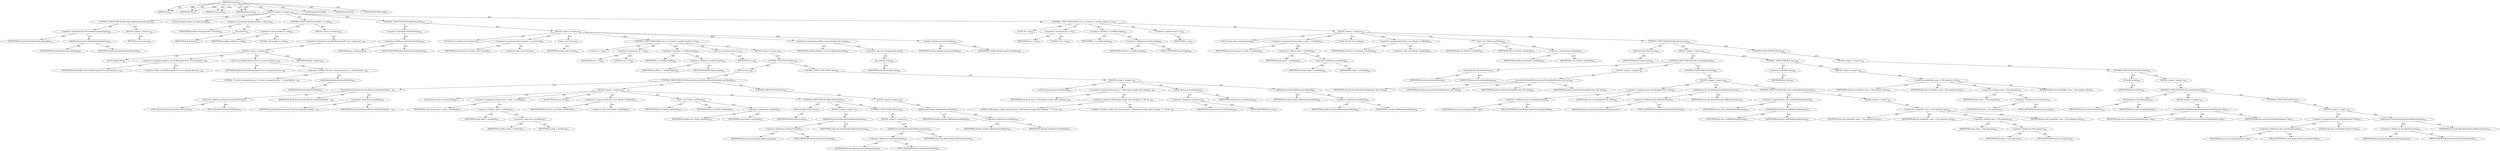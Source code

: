 digraph "scandir" {  
"111669149721" [label = <(METHOD,scandir)<SUB>847</SUB>> ]
"115964117002" [label = <(PARAM,this)<SUB>847</SUB>> ]
"115964117047" [label = <(PARAM,File dir)<SUB>847</SUB>> ]
"115964117048" [label = <(PARAM,String vpath)<SUB>847</SUB>> ]
"115964117049" [label = <(PARAM,boolean fast)<SUB>847</SUB>> ]
"25769803859" [label = <(BLOCK,&lt;empty&gt;,&lt;empty&gt;)<SUB>847</SUB>> ]
"47244640307" [label = <(CONTROL_STRUCTURE,IF,if (fast &amp;&amp; hasBeenScanned(vpath)))<SUB>849</SUB>> ]
"30064771444" [label = <(&lt;operator&gt;.logicalAnd,fast &amp;&amp; hasBeenScanned(vpath))<SUB>849</SUB>> ]
"68719477056" [label = <(IDENTIFIER,fast,fast &amp;&amp; hasBeenScanned(vpath))<SUB>849</SUB>> ]
"30064771445" [label = <(hasBeenScanned,this.hasBeenScanned(vpath))<SUB>849</SUB>> ]
"68719476765" [label = <(IDENTIFIER,this,this.hasBeenScanned(vpath))<SUB>849</SUB>> ]
"68719477057" [label = <(IDENTIFIER,vpath,this.hasBeenScanned(vpath))<SUB>849</SUB>> ]
"25769803860" [label = <(BLOCK,&lt;empty&gt;,&lt;empty&gt;)<SUB>849</SUB>> ]
"146028888079" [label = <(RETURN,return;,return;)<SUB>850</SUB>> ]
"94489280540" [label = <(LOCAL,String[] newfiles: java.lang.String[])<SUB>852</SUB>> ]
"30064771446" [label = <(&lt;operator&gt;.assignment,String[] newfiles = dir.list())<SUB>852</SUB>> ]
"68719477058" [label = <(IDENTIFIER,newfiles,String[] newfiles = dir.list())<SUB>852</SUB>> ]
"30064771447" [label = <(list,dir.list())<SUB>852</SUB>> ]
"68719477059" [label = <(IDENTIFIER,dir,dir.list())<SUB>852</SUB>> ]
"47244640308" [label = <(CONTROL_STRUCTURE,IF,if (newfiles == null))<SUB>854</SUB>> ]
"30064771448" [label = <(&lt;operator&gt;.equals,newfiles == null)<SUB>854</SUB>> ]
"68719477060" [label = <(IDENTIFIER,newfiles,newfiles == null)<SUB>854</SUB>> ]
"90194313276" [label = <(LITERAL,null,newfiles == null)<SUB>854</SUB>> ]
"25769803861" [label = <(BLOCK,&lt;empty&gt;,&lt;empty&gt;)<SUB>854</SUB>> ]
"30064771449" [label = <(&lt;operator&gt;.throw,throw new BuildException(&quot;IO error scanning dir...)<SUB>862</SUB>> ]
"25769803862" [label = <(BLOCK,&lt;empty&gt;,&lt;empty&gt;)<SUB>862</SUB>> ]
"94489280541" [label = <(LOCAL,$obj8: ANY)<SUB>862</SUB>> ]
"30064771450" [label = <(&lt;operator&gt;.assignment,$obj8 = new BuildException(&quot;IO error scanning d...)<SUB>862</SUB>> ]
"68719477061" [label = <(IDENTIFIER,$obj8,$obj8 = new BuildException(&quot;IO error scanning d...)<SUB>862</SUB>> ]
"30064771451" [label = <(&lt;operator&gt;.alloc,new BuildException(&quot;IO error scanning directory...)<SUB>862</SUB>> ]
"30064771452" [label = <(&lt;init&gt;,new BuildException(&quot;IO error scanning directory...)<SUB>862</SUB>> ]
"68719477062" [label = <(IDENTIFIER,$obj8,new BuildException(&quot;IO error scanning directory...)<SUB>862</SUB>> ]
"30064771453" [label = <(&lt;operator&gt;.addition,&quot;IO error scanning directory &quot; + dir.getAbsolut...)<SUB>862</SUB>> ]
"90194313277" [label = <(LITERAL,&quot;IO error scanning directory &quot;,&quot;IO error scanning directory &quot; + dir.getAbsolut...)<SUB>862</SUB>> ]
"30064771454" [label = <(getAbsolutePath,dir.getAbsolutePath())<SUB>863</SUB>> ]
"68719477063" [label = <(IDENTIFIER,dir,dir.getAbsolutePath())<SUB>863</SUB>> ]
"68719477064" [label = <(IDENTIFIER,$obj8,&lt;empty&gt;)<SUB>862</SUB>> ]
"47244640309" [label = <(CONTROL_STRUCTURE,IF,if (!followSymlinks))<SUB>866</SUB>> ]
"30064771455" [label = <(&lt;operator&gt;.logicalNot,!followSymlinks)<SUB>866</SUB>> ]
"30064771456" [label = <(&lt;operator&gt;.fieldAccess,this.followSymlinks)<SUB>866</SUB>> ]
"68719477065" [label = <(IDENTIFIER,this,!followSymlinks)> ]
"55834574959" [label = <(FIELD_IDENTIFIER,followSymlinks,followSymlinks)<SUB>866</SUB>> ]
"25769803863" [label = <(BLOCK,&lt;empty&gt;,&lt;empty&gt;)<SUB>866</SUB>> ]
"94489280542" [label = <(LOCAL,Vector noLinks: java.util.Vector)<SUB>867</SUB>> ]
"30064771457" [label = <(&lt;operator&gt;.assignment,Vector noLinks = new Vector())<SUB>867</SUB>> ]
"68719477066" [label = <(IDENTIFIER,noLinks,Vector noLinks = new Vector())<SUB>867</SUB>> ]
"30064771458" [label = <(&lt;operator&gt;.alloc,new Vector())<SUB>867</SUB>> ]
"30064771459" [label = <(&lt;init&gt;,new Vector())<SUB>867</SUB>> ]
"68719477067" [label = <(IDENTIFIER,noLinks,new Vector())<SUB>867</SUB>> ]
"47244640310" [label = <(CONTROL_STRUCTURE,FOR,for (int i = 0; Some(i &lt; newfiles.length); i++))<SUB>868</SUB>> ]
"94489280543" [label = <(LOCAL,int i: int)<SUB>868</SUB>> ]
"30064771460" [label = <(&lt;operator&gt;.assignment,int i = 0)<SUB>868</SUB>> ]
"68719477068" [label = <(IDENTIFIER,i,int i = 0)<SUB>868</SUB>> ]
"90194313278" [label = <(LITERAL,0,int i = 0)<SUB>868</SUB>> ]
"30064771461" [label = <(&lt;operator&gt;.lessThan,i &lt; newfiles.length)<SUB>868</SUB>> ]
"68719477069" [label = <(IDENTIFIER,i,i &lt; newfiles.length)<SUB>868</SUB>> ]
"30064771462" [label = <(&lt;operator&gt;.fieldAccess,newfiles.length)<SUB>868</SUB>> ]
"68719477070" [label = <(IDENTIFIER,newfiles,i &lt; newfiles.length)<SUB>868</SUB>> ]
"55834574960" [label = <(FIELD_IDENTIFIER,length,length)<SUB>868</SUB>> ]
"30064771463" [label = <(&lt;operator&gt;.postIncrement,i++)<SUB>868</SUB>> ]
"68719477071" [label = <(IDENTIFIER,i,i++)<SUB>868</SUB>> ]
"25769803864" [label = <(BLOCK,&lt;empty&gt;,&lt;empty&gt;)<SUB>868</SUB>> ]
"47244640311" [label = <(CONTROL_STRUCTURE,TRY,try)<SUB>869</SUB>> ]
"25769803865" [label = <(BLOCK,try,try)<SUB>869</SUB>> ]
"47244640312" [label = <(CONTROL_STRUCTURE,IF,if (DirectoryScanner.fileUtils.isSymbolicLink(dir, newfiles[i])))<SUB>870</SUB>> ]
"30064771464" [label = <(isSymbolicLink,DirectoryScanner.fileUtils.isSymbolicLink(dir, ...)<SUB>870</SUB>> ]
"30064771465" [label = <(&lt;operator&gt;.fieldAccess,DirectoryScanner.fileUtils)<SUB>870</SUB>> ]
"180388626449" [label = <(TYPE_REF,DirectoryScanner,DirectoryScanner)<SUB>870</SUB>> ]
"55834574961" [label = <(FIELD_IDENTIFIER,fileUtils,fileUtils)<SUB>870</SUB>> ]
"68719477072" [label = <(IDENTIFIER,dir,DirectoryScanner.fileUtils.isSymbolicLink(dir, ...)<SUB>870</SUB>> ]
"30064771466" [label = <(&lt;operator&gt;.indexAccess,newfiles[i])<SUB>870</SUB>> ]
"68719477073" [label = <(IDENTIFIER,newfiles,DirectoryScanner.fileUtils.isSymbolicLink(dir, ...)<SUB>870</SUB>> ]
"68719477074" [label = <(IDENTIFIER,i,DirectoryScanner.fileUtils.isSymbolicLink(dir, ...)<SUB>870</SUB>> ]
"25769803866" [label = <(BLOCK,&lt;empty&gt;,&lt;empty&gt;)<SUB>870</SUB>> ]
"94489280544" [label = <(LOCAL,String name: java.lang.String)<SUB>871</SUB>> ]
"30064771467" [label = <(&lt;operator&gt;.assignment,String name = vpath + newfiles[i])<SUB>871</SUB>> ]
"68719477075" [label = <(IDENTIFIER,name,String name = vpath + newfiles[i])<SUB>871</SUB>> ]
"30064771468" [label = <(&lt;operator&gt;.addition,vpath + newfiles[i])<SUB>871</SUB>> ]
"68719477076" [label = <(IDENTIFIER,vpath,vpath + newfiles[i])<SUB>871</SUB>> ]
"30064771469" [label = <(&lt;operator&gt;.indexAccess,newfiles[i])<SUB>871</SUB>> ]
"68719477077" [label = <(IDENTIFIER,newfiles,vpath + newfiles[i])<SUB>871</SUB>> ]
"68719477078" [label = <(IDENTIFIER,i,vpath + newfiles[i])<SUB>871</SUB>> ]
"94489280545" [label = <(LOCAL,File file: java.io.File)<SUB>872</SUB>> ]
"30064771470" [label = <(&lt;operator&gt;.assignment,File file = new File(dir, newfiles[i]))<SUB>872</SUB>> ]
"68719477079" [label = <(IDENTIFIER,file,File file = new File(dir, newfiles[i]))<SUB>872</SUB>> ]
"30064771471" [label = <(&lt;operator&gt;.alloc,new File(dir, newfiles[i]))<SUB>872</SUB>> ]
"30064771472" [label = <(&lt;init&gt;,new File(dir, newfiles[i]))<SUB>872</SUB>> ]
"68719477080" [label = <(IDENTIFIER,file,new File(dir, newfiles[i]))<SUB>872</SUB>> ]
"68719477081" [label = <(IDENTIFIER,dir,new File(dir, newfiles[i]))<SUB>872</SUB>> ]
"30064771473" [label = <(&lt;operator&gt;.indexAccess,newfiles[i])<SUB>872</SUB>> ]
"68719477082" [label = <(IDENTIFIER,newfiles,new File(dir, newfiles[i]))<SUB>872</SUB>> ]
"68719477083" [label = <(IDENTIFIER,i,new File(dir, newfiles[i]))<SUB>872</SUB>> ]
"47244640313" [label = <(CONTROL_STRUCTURE,IF,if (file.isDirectory()))<SUB>873</SUB>> ]
"30064771474" [label = <(isDirectory,file.isDirectory())<SUB>873</SUB>> ]
"68719477084" [label = <(IDENTIFIER,file,file.isDirectory())<SUB>873</SUB>> ]
"25769803867" [label = <(BLOCK,&lt;empty&gt;,&lt;empty&gt;)<SUB>873</SUB>> ]
"30064771475" [label = <(addElement,this.dirsExcluded.addElement(name))<SUB>874</SUB>> ]
"30064771476" [label = <(&lt;operator&gt;.fieldAccess,this.dirsExcluded)<SUB>874</SUB>> ]
"68719477085" [label = <(IDENTIFIER,this,this.dirsExcluded.addElement(name))> ]
"55834574962" [label = <(FIELD_IDENTIFIER,dirsExcluded,dirsExcluded)<SUB>874</SUB>> ]
"68719477086" [label = <(IDENTIFIER,name,this.dirsExcluded.addElement(name))<SUB>874</SUB>> ]
"47244640314" [label = <(CONTROL_STRUCTURE,ELSE,else)<SUB>875</SUB>> ]
"25769803868" [label = <(BLOCK,&lt;empty&gt;,&lt;empty&gt;)<SUB>875</SUB>> ]
"30064771477" [label = <(addElement,this.filesExcluded.addElement(name))<SUB>876</SUB>> ]
"30064771478" [label = <(&lt;operator&gt;.fieldAccess,this.filesExcluded)<SUB>876</SUB>> ]
"68719477087" [label = <(IDENTIFIER,this,this.filesExcluded.addElement(name))> ]
"55834574963" [label = <(FIELD_IDENTIFIER,filesExcluded,filesExcluded)<SUB>876</SUB>> ]
"68719477088" [label = <(IDENTIFIER,name,this.filesExcluded.addElement(name))<SUB>876</SUB>> ]
"47244640315" [label = <(CONTROL_STRUCTURE,ELSE,else)<SUB>878</SUB>> ]
"25769803869" [label = <(BLOCK,&lt;empty&gt;,&lt;empty&gt;)<SUB>878</SUB>> ]
"30064771479" [label = <(addElement,noLinks.addElement(newfiles[i]))<SUB>879</SUB>> ]
"68719477089" [label = <(IDENTIFIER,noLinks,noLinks.addElement(newfiles[i]))<SUB>879</SUB>> ]
"30064771480" [label = <(&lt;operator&gt;.indexAccess,newfiles[i])<SUB>879</SUB>> ]
"68719477090" [label = <(IDENTIFIER,newfiles,noLinks.addElement(newfiles[i]))<SUB>879</SUB>> ]
"68719477091" [label = <(IDENTIFIER,i,noLinks.addElement(newfiles[i]))<SUB>879</SUB>> ]
"47244640316" [label = <(CONTROL_STRUCTURE,CATCH,catch)<SUB>881</SUB>> ]
"25769803870" [label = <(BLOCK,&lt;empty&gt;,&lt;empty&gt;)<SUB>881</SUB>> ]
"94489280546" [label = <(LOCAL,String msg: java.lang.String)<SUB>882</SUB>> ]
"30064771481" [label = <(&lt;operator&gt;.assignment,String msg = &quot;IOException caught while checking...)<SUB>882</SUB>> ]
"68719477092" [label = <(IDENTIFIER,msg,String msg = &quot;IOException caught while checking...)<SUB>882</SUB>> ]
"30064771482" [label = <(&lt;operator&gt;.addition,&quot;IOException caught while checking &quot; + &quot;for lin...)<SUB>882</SUB>> ]
"90194313279" [label = <(LITERAL,&quot;IOException caught while checking &quot;,&quot;IOException caught while checking &quot; + &quot;for lin...)<SUB>882</SUB>> ]
"90194313280" [label = <(LITERAL,&quot;for links, couldn't get canonical path!&quot;,&quot;IOException caught while checking &quot; + &quot;for lin...)<SUB>883</SUB>> ]
"30064771483" [label = <(println,System.err.println(msg))<SUB>885</SUB>> ]
"30064771484" [label = <(&lt;operator&gt;.fieldAccess,System.err)<SUB>885</SUB>> ]
"68719477093" [label = <(IDENTIFIER,System,System.err.println(msg))<SUB>885</SUB>> ]
"55834574964" [label = <(FIELD_IDENTIFIER,err,err)<SUB>885</SUB>> ]
"68719477094" [label = <(IDENTIFIER,msg,System.err.println(msg))<SUB>885</SUB>> ]
"30064771485" [label = <(addElement,noLinks.addElement(newfiles[i]))<SUB>886</SUB>> ]
"68719477095" [label = <(IDENTIFIER,noLinks,noLinks.addElement(newfiles[i]))<SUB>886</SUB>> ]
"30064771486" [label = <(&lt;operator&gt;.indexAccess,newfiles[i])<SUB>886</SUB>> ]
"68719477096" [label = <(IDENTIFIER,newfiles,noLinks.addElement(newfiles[i]))<SUB>886</SUB>> ]
"68719477097" [label = <(IDENTIFIER,i,noLinks.addElement(newfiles[i]))<SUB>886</SUB>> ]
"30064771487" [label = <(&lt;operator&gt;.assignment,newfiles = new String[noLinks.size()])<SUB>889</SUB>> ]
"68719477098" [label = <(IDENTIFIER,newfiles,newfiles = new String[noLinks.size()])<SUB>889</SUB>> ]
"30064771488" [label = <(&lt;operator&gt;.alloc,new String[noLinks.size()])> ]
"30064771489" [label = <(size,noLinks.size())<SUB>889</SUB>> ]
"68719477099" [label = <(IDENTIFIER,noLinks,noLinks.size())<SUB>889</SUB>> ]
"30064771490" [label = <(copyInto,noLinks.copyInto(newfiles))<SUB>890</SUB>> ]
"68719477100" [label = <(IDENTIFIER,noLinks,noLinks.copyInto(newfiles))<SUB>890</SUB>> ]
"68719477101" [label = <(IDENTIFIER,newfiles,noLinks.copyInto(newfiles))<SUB>890</SUB>> ]
"47244640317" [label = <(CONTROL_STRUCTURE,FOR,for (int i = 0; Some(i &lt; newfiles.length); i++))<SUB>893</SUB>> ]
"94489280547" [label = <(LOCAL,int i: int)<SUB>893</SUB>> ]
"30064771491" [label = <(&lt;operator&gt;.assignment,int i = 0)<SUB>893</SUB>> ]
"68719477102" [label = <(IDENTIFIER,i,int i = 0)<SUB>893</SUB>> ]
"90194313281" [label = <(LITERAL,0,int i = 0)<SUB>893</SUB>> ]
"30064771492" [label = <(&lt;operator&gt;.lessThan,i &lt; newfiles.length)<SUB>893</SUB>> ]
"68719477103" [label = <(IDENTIFIER,i,i &lt; newfiles.length)<SUB>893</SUB>> ]
"30064771493" [label = <(&lt;operator&gt;.fieldAccess,newfiles.length)<SUB>893</SUB>> ]
"68719477104" [label = <(IDENTIFIER,newfiles,i &lt; newfiles.length)<SUB>893</SUB>> ]
"55834574965" [label = <(FIELD_IDENTIFIER,length,length)<SUB>893</SUB>> ]
"30064771494" [label = <(&lt;operator&gt;.postIncrement,i++)<SUB>893</SUB>> ]
"68719477105" [label = <(IDENTIFIER,i,i++)<SUB>893</SUB>> ]
"25769803871" [label = <(BLOCK,&lt;empty&gt;,&lt;empty&gt;)<SUB>893</SUB>> ]
"94489280548" [label = <(LOCAL,String name: java.lang.String)<SUB>894</SUB>> ]
"30064771495" [label = <(&lt;operator&gt;.assignment,String name = vpath + newfiles[i])<SUB>894</SUB>> ]
"68719477106" [label = <(IDENTIFIER,name,String name = vpath + newfiles[i])<SUB>894</SUB>> ]
"30064771496" [label = <(&lt;operator&gt;.addition,vpath + newfiles[i])<SUB>894</SUB>> ]
"68719477107" [label = <(IDENTIFIER,vpath,vpath + newfiles[i])<SUB>894</SUB>> ]
"30064771497" [label = <(&lt;operator&gt;.indexAccess,newfiles[i])<SUB>894</SUB>> ]
"68719477108" [label = <(IDENTIFIER,newfiles,vpath + newfiles[i])<SUB>894</SUB>> ]
"68719477109" [label = <(IDENTIFIER,i,vpath + newfiles[i])<SUB>894</SUB>> ]
"94489280549" [label = <(LOCAL,File file: java.io.File)<SUB>895</SUB>> ]
"30064771498" [label = <(&lt;operator&gt;.assignment,File file = new File(dir, newfiles[i]))<SUB>895</SUB>> ]
"68719477110" [label = <(IDENTIFIER,file,File file = new File(dir, newfiles[i]))<SUB>895</SUB>> ]
"30064771499" [label = <(&lt;operator&gt;.alloc,new File(dir, newfiles[i]))<SUB>895</SUB>> ]
"30064771500" [label = <(&lt;init&gt;,new File(dir, newfiles[i]))<SUB>895</SUB>> ]
"68719477111" [label = <(IDENTIFIER,file,new File(dir, newfiles[i]))<SUB>895</SUB>> ]
"68719477112" [label = <(IDENTIFIER,dir,new File(dir, newfiles[i]))<SUB>895</SUB>> ]
"30064771501" [label = <(&lt;operator&gt;.indexAccess,newfiles[i])<SUB>895</SUB>> ]
"68719477113" [label = <(IDENTIFIER,newfiles,new File(dir, newfiles[i]))<SUB>895</SUB>> ]
"68719477114" [label = <(IDENTIFIER,i,new File(dir, newfiles[i]))<SUB>895</SUB>> ]
"47244640318" [label = <(CONTROL_STRUCTURE,IF,if (file.isDirectory()))<SUB>896</SUB>> ]
"30064771502" [label = <(isDirectory,file.isDirectory())<SUB>896</SUB>> ]
"68719477115" [label = <(IDENTIFIER,file,file.isDirectory())<SUB>896</SUB>> ]
"25769803872" [label = <(BLOCK,&lt;empty&gt;,&lt;empty&gt;)<SUB>896</SUB>> ]
"47244640319" [label = <(CONTROL_STRUCTURE,IF,if (this.isIncluded(name)))<SUB>897</SUB>> ]
"30064771503" [label = <(isIncluded,this.isIncluded(name))<SUB>897</SUB>> ]
"68719476766" [label = <(IDENTIFIER,this,this.isIncluded(name))<SUB>897</SUB>> ]
"68719477116" [label = <(IDENTIFIER,name,this.isIncluded(name))<SUB>897</SUB>> ]
"25769803873" [label = <(BLOCK,&lt;empty&gt;,&lt;empty&gt;)<SUB>897</SUB>> ]
"30064771504" [label = <(accountForIncludedDir,this.accountForIncludedDir(name, file, fast))<SUB>898</SUB>> ]
"68719476767" [label = <(IDENTIFIER,this,this.accountForIncludedDir(name, file, fast))<SUB>898</SUB>> ]
"68719477117" [label = <(IDENTIFIER,name,this.accountForIncludedDir(name, file, fast))<SUB>898</SUB>> ]
"68719477118" [label = <(IDENTIFIER,file,this.accountForIncludedDir(name, file, fast))<SUB>898</SUB>> ]
"68719477119" [label = <(IDENTIFIER,fast,this.accountForIncludedDir(name, file, fast))<SUB>898</SUB>> ]
"47244640320" [label = <(CONTROL_STRUCTURE,ELSE,else)<SUB>899</SUB>> ]
"25769803874" [label = <(BLOCK,&lt;empty&gt;,&lt;empty&gt;)<SUB>899</SUB>> ]
"30064771505" [label = <(&lt;operator&gt;.assignment,this.everythingIncluded = false)<SUB>900</SUB>> ]
"30064771506" [label = <(&lt;operator&gt;.fieldAccess,this.everythingIncluded)<SUB>900</SUB>> ]
"68719477120" [label = <(IDENTIFIER,this,this.everythingIncluded = false)> ]
"55834574966" [label = <(FIELD_IDENTIFIER,everythingIncluded,everythingIncluded)<SUB>900</SUB>> ]
"90194313282" [label = <(LITERAL,false,this.everythingIncluded = false)<SUB>900</SUB>> ]
"30064771507" [label = <(addElement,this.dirsNotIncluded.addElement(name))<SUB>901</SUB>> ]
"30064771508" [label = <(&lt;operator&gt;.fieldAccess,this.dirsNotIncluded)<SUB>901</SUB>> ]
"68719477121" [label = <(IDENTIFIER,this,this.dirsNotIncluded.addElement(name))> ]
"55834574967" [label = <(FIELD_IDENTIFIER,dirsNotIncluded,dirsNotIncluded)<SUB>901</SUB>> ]
"68719477122" [label = <(IDENTIFIER,name,this.dirsNotIncluded.addElement(name))<SUB>901</SUB>> ]
"47244640321" [label = <(CONTROL_STRUCTURE,IF,if (fast &amp;&amp; couldHoldIncluded(name)))<SUB>902</SUB>> ]
"30064771509" [label = <(&lt;operator&gt;.logicalAnd,fast &amp;&amp; couldHoldIncluded(name))<SUB>902</SUB>> ]
"68719477123" [label = <(IDENTIFIER,fast,fast &amp;&amp; couldHoldIncluded(name))<SUB>902</SUB>> ]
"30064771510" [label = <(couldHoldIncluded,this.couldHoldIncluded(name))<SUB>902</SUB>> ]
"68719476768" [label = <(IDENTIFIER,this,this.couldHoldIncluded(name))<SUB>902</SUB>> ]
"68719477124" [label = <(IDENTIFIER,name,this.couldHoldIncluded(name))<SUB>902</SUB>> ]
"25769803875" [label = <(BLOCK,&lt;empty&gt;,&lt;empty&gt;)<SUB>902</SUB>> ]
"30064771511" [label = <(scandir,this.scandir(file, name + File.separator, fast))<SUB>903</SUB>> ]
"68719476769" [label = <(IDENTIFIER,this,this.scandir(file, name + File.separator, fast))<SUB>903</SUB>> ]
"68719477125" [label = <(IDENTIFIER,file,this.scandir(file, name + File.separator, fast))<SUB>903</SUB>> ]
"30064771512" [label = <(&lt;operator&gt;.addition,name + File.separator)<SUB>903</SUB>> ]
"68719477126" [label = <(IDENTIFIER,name,name + File.separator)<SUB>903</SUB>> ]
"30064771513" [label = <(&lt;operator&gt;.fieldAccess,File.separator)<SUB>903</SUB>> ]
"68719477127" [label = <(IDENTIFIER,File,name + File.separator)<SUB>903</SUB>> ]
"55834574968" [label = <(FIELD_IDENTIFIER,separator,separator)<SUB>903</SUB>> ]
"68719477128" [label = <(IDENTIFIER,fast,this.scandir(file, name + File.separator, fast))<SUB>903</SUB>> ]
"47244640322" [label = <(CONTROL_STRUCTURE,IF,if (!fast))<SUB>906</SUB>> ]
"30064771514" [label = <(&lt;operator&gt;.logicalNot,!fast)<SUB>906</SUB>> ]
"68719477129" [label = <(IDENTIFIER,fast,!fast)<SUB>906</SUB>> ]
"25769803876" [label = <(BLOCK,&lt;empty&gt;,&lt;empty&gt;)<SUB>906</SUB>> ]
"30064771515" [label = <(scandir,this.scandir(file, name + File.separator, fast))<SUB>907</SUB>> ]
"68719476770" [label = <(IDENTIFIER,this,this.scandir(file, name + File.separator, fast))<SUB>907</SUB>> ]
"68719477130" [label = <(IDENTIFIER,file,this.scandir(file, name + File.separator, fast))<SUB>907</SUB>> ]
"30064771516" [label = <(&lt;operator&gt;.addition,name + File.separator)<SUB>907</SUB>> ]
"68719477131" [label = <(IDENTIFIER,name,name + File.separator)<SUB>907</SUB>> ]
"30064771517" [label = <(&lt;operator&gt;.fieldAccess,File.separator)<SUB>907</SUB>> ]
"68719477132" [label = <(IDENTIFIER,File,name + File.separator)<SUB>907</SUB>> ]
"55834574969" [label = <(FIELD_IDENTIFIER,separator,separator)<SUB>907</SUB>> ]
"68719477133" [label = <(IDENTIFIER,fast,this.scandir(file, name + File.separator, fast))<SUB>907</SUB>> ]
"47244640323" [label = <(CONTROL_STRUCTURE,ELSE,else)<SUB>909</SUB>> ]
"25769803877" [label = <(BLOCK,&lt;empty&gt;,&lt;empty&gt;)<SUB>909</SUB>> ]
"47244640324" [label = <(CONTROL_STRUCTURE,IF,if (file.isFile()))<SUB>909</SUB>> ]
"30064771518" [label = <(isFile,file.isFile())<SUB>909</SUB>> ]
"68719477134" [label = <(IDENTIFIER,file,file.isFile())<SUB>909</SUB>> ]
"25769803878" [label = <(BLOCK,&lt;empty&gt;,&lt;empty&gt;)<SUB>909</SUB>> ]
"47244640325" [label = <(CONTROL_STRUCTURE,IF,if (this.isIncluded(name)))<SUB>910</SUB>> ]
"30064771519" [label = <(isIncluded,this.isIncluded(name))<SUB>910</SUB>> ]
"68719476771" [label = <(IDENTIFIER,this,this.isIncluded(name))<SUB>910</SUB>> ]
"68719477135" [label = <(IDENTIFIER,name,this.isIncluded(name))<SUB>910</SUB>> ]
"25769803879" [label = <(BLOCK,&lt;empty&gt;,&lt;empty&gt;)<SUB>910</SUB>> ]
"30064771520" [label = <(accountForIncludedFile,this.accountForIncludedFile(name, file))<SUB>911</SUB>> ]
"68719476772" [label = <(IDENTIFIER,this,this.accountForIncludedFile(name, file))<SUB>911</SUB>> ]
"68719477136" [label = <(IDENTIFIER,name,this.accountForIncludedFile(name, file))<SUB>911</SUB>> ]
"68719477137" [label = <(IDENTIFIER,file,this.accountForIncludedFile(name, file))<SUB>911</SUB>> ]
"47244640326" [label = <(CONTROL_STRUCTURE,ELSE,else)<SUB>912</SUB>> ]
"25769803880" [label = <(BLOCK,&lt;empty&gt;,&lt;empty&gt;)<SUB>912</SUB>> ]
"30064771521" [label = <(&lt;operator&gt;.assignment,this.everythingIncluded = false)<SUB>913</SUB>> ]
"30064771522" [label = <(&lt;operator&gt;.fieldAccess,this.everythingIncluded)<SUB>913</SUB>> ]
"68719477138" [label = <(IDENTIFIER,this,this.everythingIncluded = false)> ]
"55834574970" [label = <(FIELD_IDENTIFIER,everythingIncluded,everythingIncluded)<SUB>913</SUB>> ]
"90194313283" [label = <(LITERAL,false,this.everythingIncluded = false)<SUB>913</SUB>> ]
"30064771523" [label = <(addElement,this.filesNotIncluded.addElement(name))<SUB>914</SUB>> ]
"30064771524" [label = <(&lt;operator&gt;.fieldAccess,this.filesNotIncluded)<SUB>914</SUB>> ]
"68719477139" [label = <(IDENTIFIER,this,this.filesNotIncluded.addElement(name))> ]
"55834574971" [label = <(FIELD_IDENTIFIER,filesNotIncluded,filesNotIncluded)<SUB>914</SUB>> ]
"68719477140" [label = <(IDENTIFIER,name,this.filesNotIncluded.addElement(name))<SUB>914</SUB>> ]
"133143986250" [label = <(MODIFIER,PROTECTED)> ]
"133143986251" [label = <(MODIFIER,VIRTUAL)> ]
"128849018905" [label = <(METHOD_RETURN,void)<SUB>847</SUB>> ]
  "111669149721" -> "115964117002"  [ label = "AST: "] 
  "111669149721" -> "115964117047"  [ label = "AST: "] 
  "111669149721" -> "115964117048"  [ label = "AST: "] 
  "111669149721" -> "115964117049"  [ label = "AST: "] 
  "111669149721" -> "25769803859"  [ label = "AST: "] 
  "111669149721" -> "133143986250"  [ label = "AST: "] 
  "111669149721" -> "133143986251"  [ label = "AST: "] 
  "111669149721" -> "128849018905"  [ label = "AST: "] 
  "25769803859" -> "47244640307"  [ label = "AST: "] 
  "25769803859" -> "94489280540"  [ label = "AST: "] 
  "25769803859" -> "30064771446"  [ label = "AST: "] 
  "25769803859" -> "47244640308"  [ label = "AST: "] 
  "25769803859" -> "47244640309"  [ label = "AST: "] 
  "25769803859" -> "47244640317"  [ label = "AST: "] 
  "47244640307" -> "30064771444"  [ label = "AST: "] 
  "47244640307" -> "25769803860"  [ label = "AST: "] 
  "30064771444" -> "68719477056"  [ label = "AST: "] 
  "30064771444" -> "30064771445"  [ label = "AST: "] 
  "30064771445" -> "68719476765"  [ label = "AST: "] 
  "30064771445" -> "68719477057"  [ label = "AST: "] 
  "25769803860" -> "146028888079"  [ label = "AST: "] 
  "30064771446" -> "68719477058"  [ label = "AST: "] 
  "30064771446" -> "30064771447"  [ label = "AST: "] 
  "30064771447" -> "68719477059"  [ label = "AST: "] 
  "47244640308" -> "30064771448"  [ label = "AST: "] 
  "47244640308" -> "25769803861"  [ label = "AST: "] 
  "30064771448" -> "68719477060"  [ label = "AST: "] 
  "30064771448" -> "90194313276"  [ label = "AST: "] 
  "25769803861" -> "30064771449"  [ label = "AST: "] 
  "30064771449" -> "25769803862"  [ label = "AST: "] 
  "25769803862" -> "94489280541"  [ label = "AST: "] 
  "25769803862" -> "30064771450"  [ label = "AST: "] 
  "25769803862" -> "30064771452"  [ label = "AST: "] 
  "25769803862" -> "68719477064"  [ label = "AST: "] 
  "30064771450" -> "68719477061"  [ label = "AST: "] 
  "30064771450" -> "30064771451"  [ label = "AST: "] 
  "30064771452" -> "68719477062"  [ label = "AST: "] 
  "30064771452" -> "30064771453"  [ label = "AST: "] 
  "30064771453" -> "90194313277"  [ label = "AST: "] 
  "30064771453" -> "30064771454"  [ label = "AST: "] 
  "30064771454" -> "68719477063"  [ label = "AST: "] 
  "47244640309" -> "30064771455"  [ label = "AST: "] 
  "47244640309" -> "25769803863"  [ label = "AST: "] 
  "30064771455" -> "30064771456"  [ label = "AST: "] 
  "30064771456" -> "68719477065"  [ label = "AST: "] 
  "30064771456" -> "55834574959"  [ label = "AST: "] 
  "25769803863" -> "94489280542"  [ label = "AST: "] 
  "25769803863" -> "30064771457"  [ label = "AST: "] 
  "25769803863" -> "30064771459"  [ label = "AST: "] 
  "25769803863" -> "47244640310"  [ label = "AST: "] 
  "25769803863" -> "30064771487"  [ label = "AST: "] 
  "25769803863" -> "30064771490"  [ label = "AST: "] 
  "30064771457" -> "68719477066"  [ label = "AST: "] 
  "30064771457" -> "30064771458"  [ label = "AST: "] 
  "30064771459" -> "68719477067"  [ label = "AST: "] 
  "47244640310" -> "94489280543"  [ label = "AST: "] 
  "47244640310" -> "30064771460"  [ label = "AST: "] 
  "47244640310" -> "30064771461"  [ label = "AST: "] 
  "47244640310" -> "30064771463"  [ label = "AST: "] 
  "47244640310" -> "25769803864"  [ label = "AST: "] 
  "30064771460" -> "68719477068"  [ label = "AST: "] 
  "30064771460" -> "90194313278"  [ label = "AST: "] 
  "30064771461" -> "68719477069"  [ label = "AST: "] 
  "30064771461" -> "30064771462"  [ label = "AST: "] 
  "30064771462" -> "68719477070"  [ label = "AST: "] 
  "30064771462" -> "55834574960"  [ label = "AST: "] 
  "30064771463" -> "68719477071"  [ label = "AST: "] 
  "25769803864" -> "47244640311"  [ label = "AST: "] 
  "47244640311" -> "25769803865"  [ label = "AST: "] 
  "47244640311" -> "47244640316"  [ label = "AST: "] 
  "25769803865" -> "47244640312"  [ label = "AST: "] 
  "47244640312" -> "30064771464"  [ label = "AST: "] 
  "47244640312" -> "25769803866"  [ label = "AST: "] 
  "47244640312" -> "47244640315"  [ label = "AST: "] 
  "30064771464" -> "30064771465"  [ label = "AST: "] 
  "30064771464" -> "68719477072"  [ label = "AST: "] 
  "30064771464" -> "30064771466"  [ label = "AST: "] 
  "30064771465" -> "180388626449"  [ label = "AST: "] 
  "30064771465" -> "55834574961"  [ label = "AST: "] 
  "30064771466" -> "68719477073"  [ label = "AST: "] 
  "30064771466" -> "68719477074"  [ label = "AST: "] 
  "25769803866" -> "94489280544"  [ label = "AST: "] 
  "25769803866" -> "30064771467"  [ label = "AST: "] 
  "25769803866" -> "94489280545"  [ label = "AST: "] 
  "25769803866" -> "30064771470"  [ label = "AST: "] 
  "25769803866" -> "30064771472"  [ label = "AST: "] 
  "25769803866" -> "47244640313"  [ label = "AST: "] 
  "30064771467" -> "68719477075"  [ label = "AST: "] 
  "30064771467" -> "30064771468"  [ label = "AST: "] 
  "30064771468" -> "68719477076"  [ label = "AST: "] 
  "30064771468" -> "30064771469"  [ label = "AST: "] 
  "30064771469" -> "68719477077"  [ label = "AST: "] 
  "30064771469" -> "68719477078"  [ label = "AST: "] 
  "30064771470" -> "68719477079"  [ label = "AST: "] 
  "30064771470" -> "30064771471"  [ label = "AST: "] 
  "30064771472" -> "68719477080"  [ label = "AST: "] 
  "30064771472" -> "68719477081"  [ label = "AST: "] 
  "30064771472" -> "30064771473"  [ label = "AST: "] 
  "30064771473" -> "68719477082"  [ label = "AST: "] 
  "30064771473" -> "68719477083"  [ label = "AST: "] 
  "47244640313" -> "30064771474"  [ label = "AST: "] 
  "47244640313" -> "25769803867"  [ label = "AST: "] 
  "47244640313" -> "47244640314"  [ label = "AST: "] 
  "30064771474" -> "68719477084"  [ label = "AST: "] 
  "25769803867" -> "30064771475"  [ label = "AST: "] 
  "30064771475" -> "30064771476"  [ label = "AST: "] 
  "30064771475" -> "68719477086"  [ label = "AST: "] 
  "30064771476" -> "68719477085"  [ label = "AST: "] 
  "30064771476" -> "55834574962"  [ label = "AST: "] 
  "47244640314" -> "25769803868"  [ label = "AST: "] 
  "25769803868" -> "30064771477"  [ label = "AST: "] 
  "30064771477" -> "30064771478"  [ label = "AST: "] 
  "30064771477" -> "68719477088"  [ label = "AST: "] 
  "30064771478" -> "68719477087"  [ label = "AST: "] 
  "30064771478" -> "55834574963"  [ label = "AST: "] 
  "47244640315" -> "25769803869"  [ label = "AST: "] 
  "25769803869" -> "30064771479"  [ label = "AST: "] 
  "30064771479" -> "68719477089"  [ label = "AST: "] 
  "30064771479" -> "30064771480"  [ label = "AST: "] 
  "30064771480" -> "68719477090"  [ label = "AST: "] 
  "30064771480" -> "68719477091"  [ label = "AST: "] 
  "47244640316" -> "25769803870"  [ label = "AST: "] 
  "25769803870" -> "94489280546"  [ label = "AST: "] 
  "25769803870" -> "30064771481"  [ label = "AST: "] 
  "25769803870" -> "30064771483"  [ label = "AST: "] 
  "25769803870" -> "30064771485"  [ label = "AST: "] 
  "30064771481" -> "68719477092"  [ label = "AST: "] 
  "30064771481" -> "30064771482"  [ label = "AST: "] 
  "30064771482" -> "90194313279"  [ label = "AST: "] 
  "30064771482" -> "90194313280"  [ label = "AST: "] 
  "30064771483" -> "30064771484"  [ label = "AST: "] 
  "30064771483" -> "68719477094"  [ label = "AST: "] 
  "30064771484" -> "68719477093"  [ label = "AST: "] 
  "30064771484" -> "55834574964"  [ label = "AST: "] 
  "30064771485" -> "68719477095"  [ label = "AST: "] 
  "30064771485" -> "30064771486"  [ label = "AST: "] 
  "30064771486" -> "68719477096"  [ label = "AST: "] 
  "30064771486" -> "68719477097"  [ label = "AST: "] 
  "30064771487" -> "68719477098"  [ label = "AST: "] 
  "30064771487" -> "30064771488"  [ label = "AST: "] 
  "30064771488" -> "30064771489"  [ label = "AST: "] 
  "30064771489" -> "68719477099"  [ label = "AST: "] 
  "30064771490" -> "68719477100"  [ label = "AST: "] 
  "30064771490" -> "68719477101"  [ label = "AST: "] 
  "47244640317" -> "94489280547"  [ label = "AST: "] 
  "47244640317" -> "30064771491"  [ label = "AST: "] 
  "47244640317" -> "30064771492"  [ label = "AST: "] 
  "47244640317" -> "30064771494"  [ label = "AST: "] 
  "47244640317" -> "25769803871"  [ label = "AST: "] 
  "30064771491" -> "68719477102"  [ label = "AST: "] 
  "30064771491" -> "90194313281"  [ label = "AST: "] 
  "30064771492" -> "68719477103"  [ label = "AST: "] 
  "30064771492" -> "30064771493"  [ label = "AST: "] 
  "30064771493" -> "68719477104"  [ label = "AST: "] 
  "30064771493" -> "55834574965"  [ label = "AST: "] 
  "30064771494" -> "68719477105"  [ label = "AST: "] 
  "25769803871" -> "94489280548"  [ label = "AST: "] 
  "25769803871" -> "30064771495"  [ label = "AST: "] 
  "25769803871" -> "94489280549"  [ label = "AST: "] 
  "25769803871" -> "30064771498"  [ label = "AST: "] 
  "25769803871" -> "30064771500"  [ label = "AST: "] 
  "25769803871" -> "47244640318"  [ label = "AST: "] 
  "30064771495" -> "68719477106"  [ label = "AST: "] 
  "30064771495" -> "30064771496"  [ label = "AST: "] 
  "30064771496" -> "68719477107"  [ label = "AST: "] 
  "30064771496" -> "30064771497"  [ label = "AST: "] 
  "30064771497" -> "68719477108"  [ label = "AST: "] 
  "30064771497" -> "68719477109"  [ label = "AST: "] 
  "30064771498" -> "68719477110"  [ label = "AST: "] 
  "30064771498" -> "30064771499"  [ label = "AST: "] 
  "30064771500" -> "68719477111"  [ label = "AST: "] 
  "30064771500" -> "68719477112"  [ label = "AST: "] 
  "30064771500" -> "30064771501"  [ label = "AST: "] 
  "30064771501" -> "68719477113"  [ label = "AST: "] 
  "30064771501" -> "68719477114"  [ label = "AST: "] 
  "47244640318" -> "30064771502"  [ label = "AST: "] 
  "47244640318" -> "25769803872"  [ label = "AST: "] 
  "47244640318" -> "47244640323"  [ label = "AST: "] 
  "30064771502" -> "68719477115"  [ label = "AST: "] 
  "25769803872" -> "47244640319"  [ label = "AST: "] 
  "25769803872" -> "47244640322"  [ label = "AST: "] 
  "47244640319" -> "30064771503"  [ label = "AST: "] 
  "47244640319" -> "25769803873"  [ label = "AST: "] 
  "47244640319" -> "47244640320"  [ label = "AST: "] 
  "30064771503" -> "68719476766"  [ label = "AST: "] 
  "30064771503" -> "68719477116"  [ label = "AST: "] 
  "25769803873" -> "30064771504"  [ label = "AST: "] 
  "30064771504" -> "68719476767"  [ label = "AST: "] 
  "30064771504" -> "68719477117"  [ label = "AST: "] 
  "30064771504" -> "68719477118"  [ label = "AST: "] 
  "30064771504" -> "68719477119"  [ label = "AST: "] 
  "47244640320" -> "25769803874"  [ label = "AST: "] 
  "25769803874" -> "30064771505"  [ label = "AST: "] 
  "25769803874" -> "30064771507"  [ label = "AST: "] 
  "25769803874" -> "47244640321"  [ label = "AST: "] 
  "30064771505" -> "30064771506"  [ label = "AST: "] 
  "30064771505" -> "90194313282"  [ label = "AST: "] 
  "30064771506" -> "68719477120"  [ label = "AST: "] 
  "30064771506" -> "55834574966"  [ label = "AST: "] 
  "30064771507" -> "30064771508"  [ label = "AST: "] 
  "30064771507" -> "68719477122"  [ label = "AST: "] 
  "30064771508" -> "68719477121"  [ label = "AST: "] 
  "30064771508" -> "55834574967"  [ label = "AST: "] 
  "47244640321" -> "30064771509"  [ label = "AST: "] 
  "47244640321" -> "25769803875"  [ label = "AST: "] 
  "30064771509" -> "68719477123"  [ label = "AST: "] 
  "30064771509" -> "30064771510"  [ label = "AST: "] 
  "30064771510" -> "68719476768"  [ label = "AST: "] 
  "30064771510" -> "68719477124"  [ label = "AST: "] 
  "25769803875" -> "30064771511"  [ label = "AST: "] 
  "30064771511" -> "68719476769"  [ label = "AST: "] 
  "30064771511" -> "68719477125"  [ label = "AST: "] 
  "30064771511" -> "30064771512"  [ label = "AST: "] 
  "30064771511" -> "68719477128"  [ label = "AST: "] 
  "30064771512" -> "68719477126"  [ label = "AST: "] 
  "30064771512" -> "30064771513"  [ label = "AST: "] 
  "30064771513" -> "68719477127"  [ label = "AST: "] 
  "30064771513" -> "55834574968"  [ label = "AST: "] 
  "47244640322" -> "30064771514"  [ label = "AST: "] 
  "47244640322" -> "25769803876"  [ label = "AST: "] 
  "30064771514" -> "68719477129"  [ label = "AST: "] 
  "25769803876" -> "30064771515"  [ label = "AST: "] 
  "30064771515" -> "68719476770"  [ label = "AST: "] 
  "30064771515" -> "68719477130"  [ label = "AST: "] 
  "30064771515" -> "30064771516"  [ label = "AST: "] 
  "30064771515" -> "68719477133"  [ label = "AST: "] 
  "30064771516" -> "68719477131"  [ label = "AST: "] 
  "30064771516" -> "30064771517"  [ label = "AST: "] 
  "30064771517" -> "68719477132"  [ label = "AST: "] 
  "30064771517" -> "55834574969"  [ label = "AST: "] 
  "47244640323" -> "25769803877"  [ label = "AST: "] 
  "25769803877" -> "47244640324"  [ label = "AST: "] 
  "47244640324" -> "30064771518"  [ label = "AST: "] 
  "47244640324" -> "25769803878"  [ label = "AST: "] 
  "30064771518" -> "68719477134"  [ label = "AST: "] 
  "25769803878" -> "47244640325"  [ label = "AST: "] 
  "47244640325" -> "30064771519"  [ label = "AST: "] 
  "47244640325" -> "25769803879"  [ label = "AST: "] 
  "47244640325" -> "47244640326"  [ label = "AST: "] 
  "30064771519" -> "68719476771"  [ label = "AST: "] 
  "30064771519" -> "68719477135"  [ label = "AST: "] 
  "25769803879" -> "30064771520"  [ label = "AST: "] 
  "30064771520" -> "68719476772"  [ label = "AST: "] 
  "30064771520" -> "68719477136"  [ label = "AST: "] 
  "30064771520" -> "68719477137"  [ label = "AST: "] 
  "47244640326" -> "25769803880"  [ label = "AST: "] 
  "25769803880" -> "30064771521"  [ label = "AST: "] 
  "25769803880" -> "30064771523"  [ label = "AST: "] 
  "30064771521" -> "30064771522"  [ label = "AST: "] 
  "30064771521" -> "90194313283"  [ label = "AST: "] 
  "30064771522" -> "68719477138"  [ label = "AST: "] 
  "30064771522" -> "55834574970"  [ label = "AST: "] 
  "30064771523" -> "30064771524"  [ label = "AST: "] 
  "30064771523" -> "68719477140"  [ label = "AST: "] 
  "30064771524" -> "68719477139"  [ label = "AST: "] 
  "30064771524" -> "55834574971"  [ label = "AST: "] 
  "111669149721" -> "115964117002"  [ label = "DDG: "] 
  "111669149721" -> "115964117047"  [ label = "DDG: "] 
  "111669149721" -> "115964117048"  [ label = "DDG: "] 
  "111669149721" -> "115964117049"  [ label = "DDG: "] 
}
